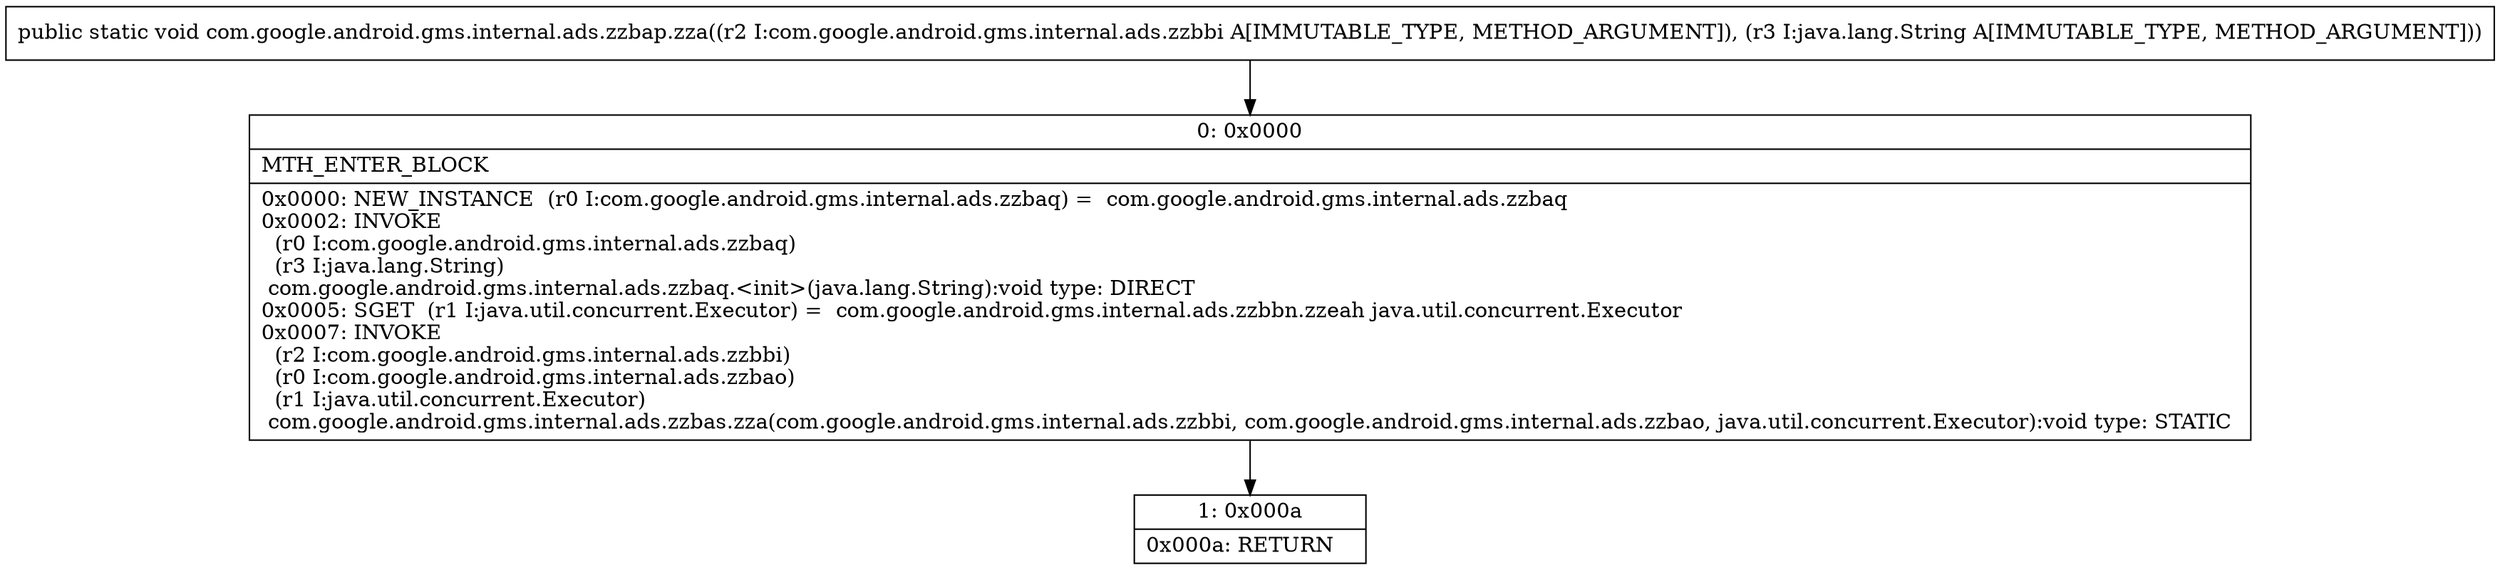 digraph "CFG forcom.google.android.gms.internal.ads.zzbap.zza(Lcom\/google\/android\/gms\/internal\/ads\/zzbbi;Ljava\/lang\/String;)V" {
Node_0 [shape=record,label="{0\:\ 0x0000|MTH_ENTER_BLOCK\l|0x0000: NEW_INSTANCE  (r0 I:com.google.android.gms.internal.ads.zzbaq) =  com.google.android.gms.internal.ads.zzbaq \l0x0002: INVOKE  \l  (r0 I:com.google.android.gms.internal.ads.zzbaq)\l  (r3 I:java.lang.String)\l com.google.android.gms.internal.ads.zzbaq.\<init\>(java.lang.String):void type: DIRECT \l0x0005: SGET  (r1 I:java.util.concurrent.Executor) =  com.google.android.gms.internal.ads.zzbbn.zzeah java.util.concurrent.Executor \l0x0007: INVOKE  \l  (r2 I:com.google.android.gms.internal.ads.zzbbi)\l  (r0 I:com.google.android.gms.internal.ads.zzbao)\l  (r1 I:java.util.concurrent.Executor)\l com.google.android.gms.internal.ads.zzbas.zza(com.google.android.gms.internal.ads.zzbbi, com.google.android.gms.internal.ads.zzbao, java.util.concurrent.Executor):void type: STATIC \l}"];
Node_1 [shape=record,label="{1\:\ 0x000a|0x000a: RETURN   \l}"];
MethodNode[shape=record,label="{public static void com.google.android.gms.internal.ads.zzbap.zza((r2 I:com.google.android.gms.internal.ads.zzbbi A[IMMUTABLE_TYPE, METHOD_ARGUMENT]), (r3 I:java.lang.String A[IMMUTABLE_TYPE, METHOD_ARGUMENT])) }"];
MethodNode -> Node_0;
Node_0 -> Node_1;
}

